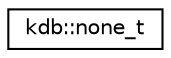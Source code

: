 digraph "Graphical Class Hierarchy"
{
 // LATEX_PDF_SIZE
  edge [fontname="Helvetica",fontsize="10",labelfontname="Helvetica",labelfontsize="10"];
  node [fontname="Helvetica",fontsize="10",shape=record];
  rankdir="LR";
  Node0 [label="kdb::none_t",height=0.2,width=0.4,color="black", fillcolor="white", style="filled",URL="$classkdb_1_1none__t.html",tooltip="This type is being used as bottom type that always fails."];
}
